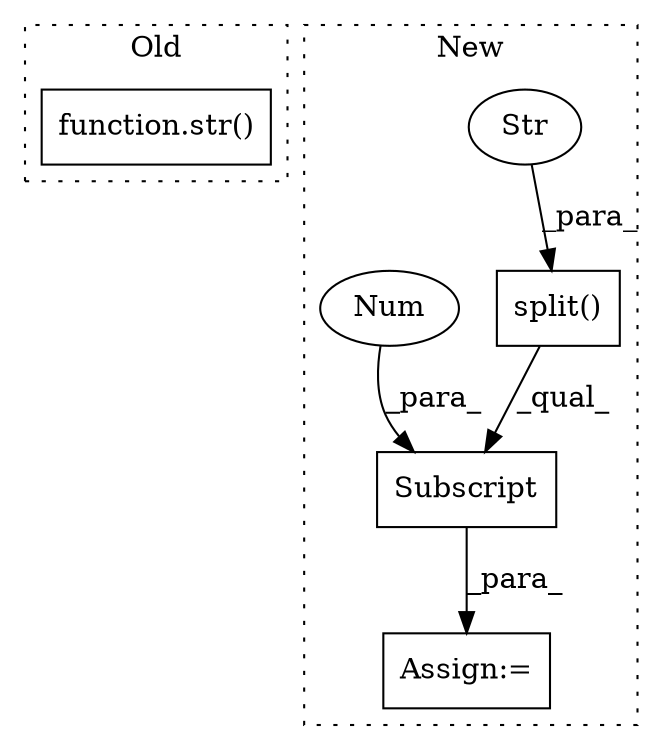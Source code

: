 digraph G {
subgraph cluster0 {
1 [label="function.str()" a="75" s="5231,5240" l="4,1" shape="box"];
label = "Old";
style="dotted";
}
subgraph cluster1 {
2 [label="split()" a="75" s="5927,5946" l="16,1" shape="box"];
3 [label="Str" a="66" s="5943" l="3" shape="ellipse"];
4 [label="Subscript" a="63" s="5927,0" l="23,0" shape="box"];
5 [label="Num" a="76" s="5948" l="1" shape="ellipse"];
6 [label="Assign:=" a="68" s="5924" l="3" shape="box"];
label = "New";
style="dotted";
}
2 -> 4 [label="_qual_"];
3 -> 2 [label="_para_"];
4 -> 6 [label="_para_"];
5 -> 4 [label="_para_"];
}